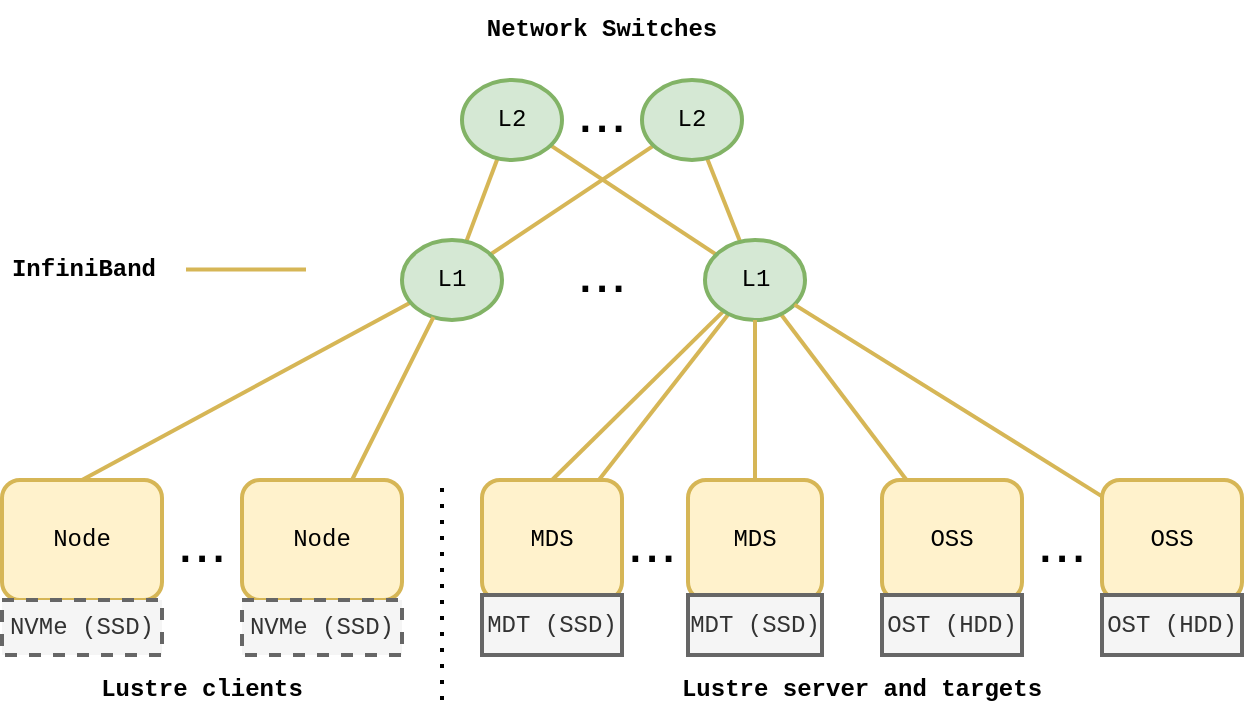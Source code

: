 <mxfile version="20.8.16" type="device"><diagram id="cZtzG4HCl-h1a30lhiyW" name="Page-1"><mxGraphModel dx="969" dy="573" grid="1" gridSize="10" guides="1" tooltips="1" connect="1" arrows="1" fold="1" page="1" pageScale="1" pageWidth="583" pageHeight="827" math="0" shadow="0"><root><mxCell id="0"/><mxCell id="1" parent="0"/><mxCell id="hEmYDtIvb_l9eMRH4zTG-6" style="rounded=0;orthogonalLoop=1;jettySize=auto;html=1;fillColor=#fff2cc;strokeColor=#d6b656;startArrow=none;startFill=0;endArrow=none;endFill=0;strokeWidth=2;fontFamily=Courier New;exitX=0.5;exitY=0;exitDx=0;exitDy=0;" parent="1" source="hEmYDtIvb_l9eMRH4zTG-1" target="hEmYDtIvb_l9eMRH4zTG-5" edge="1"><mxGeometry relative="1" as="geometry"><mxPoint x="370" y="310" as="targetPoint"/></mxGeometry></mxCell><mxCell id="hEmYDtIvb_l9eMRH4zTG-1" value="Node" style="rounded=1;whiteSpace=wrap;html=1;strokeWidth=2;fontFamily=Courier New;fillColor=#fff2cc;strokeColor=#d6b656;" parent="1" vertex="1"><mxGeometry x="240" y="360" width="80" height="60" as="geometry"/></mxCell><mxCell id="hEmYDtIvb_l9eMRH4zTG-8" style="rounded=0;orthogonalLoop=1;jettySize=auto;html=1;fillColor=#fff2cc;strokeColor=#d6b656;endArrow=none;endFill=0;strokeWidth=2;startArrow=none;startFill=0;fontFamily=Courier New;exitX=0.5;exitY=0;exitDx=0;exitDy=0;" parent="1" source="hEmYDtIvb_l9eMRH4zTG-3" target="xz1XO7ZH9JdUi-WxZO_X-5" edge="1"><mxGeometry relative="1" as="geometry"><mxPoint x="460" y="330" as="targetPoint"/></mxGeometry></mxCell><mxCell id="xz1XO7ZH9JdUi-WxZO_X-15" style="edgeStyle=none;rounded=0;orthogonalLoop=1;jettySize=auto;html=1;strokeWidth=2;startArrow=none;startFill=0;endArrow=none;endFill=0;fillColor=#fff2cc;strokeColor=#d6b656;" parent="1" source="hEmYDtIvb_l9eMRH4zTG-3" target="xz1XO7ZH9JdUi-WxZO_X-5" edge="1"><mxGeometry relative="1" as="geometry"/></mxCell><mxCell id="hEmYDtIvb_l9eMRH4zTG-3" value="MDS" style="rounded=1;whiteSpace=wrap;html=1;strokeWidth=2;fontFamily=Courier New;fillColor=#fff2cc;strokeColor=#d6b656;" parent="1" vertex="1"><mxGeometry x="480" y="360" width="70" height="60" as="geometry"/></mxCell><mxCell id="xz1XO7ZH9JdUi-WxZO_X-16" style="edgeStyle=none;rounded=0;orthogonalLoop=1;jettySize=auto;html=1;strokeWidth=2;startArrow=none;startFill=0;endArrow=none;endFill=0;fillColor=#fff2cc;strokeColor=#d6b656;" parent="1" source="hEmYDtIvb_l9eMRH4zTG-4" target="xz1XO7ZH9JdUi-WxZO_X-5" edge="1"><mxGeometry relative="1" as="geometry"/></mxCell><mxCell id="hEmYDtIvb_l9eMRH4zTG-4" value="OSS" style="rounded=1;whiteSpace=wrap;html=1;strokeWidth=2;fontFamily=Courier New;fillColor=#fff2cc;strokeColor=#d6b656;" parent="1" vertex="1"><mxGeometry x="680" y="360" width="70" height="60" as="geometry"/></mxCell><mxCell id="xz1XO7ZH9JdUi-WxZO_X-9" style="rounded=0;orthogonalLoop=1;jettySize=auto;html=1;startArrow=none;startFill=0;endArrow=none;endFill=0;fillColor=#fff2cc;strokeColor=#d6b656;strokeWidth=2;" parent="1" source="hEmYDtIvb_l9eMRH4zTG-5" target="xz1XO7ZH9JdUi-WxZO_X-6" edge="1"><mxGeometry relative="1" as="geometry"/></mxCell><mxCell id="xz1XO7ZH9JdUi-WxZO_X-10" style="edgeStyle=none;rounded=0;orthogonalLoop=1;jettySize=auto;html=1;strokeWidth=2;startArrow=none;startFill=0;endArrow=none;endFill=0;fillColor=#fff2cc;strokeColor=#d6b656;" parent="1" source="hEmYDtIvb_l9eMRH4zTG-5" target="xz1XO7ZH9JdUi-WxZO_X-7" edge="1"><mxGeometry relative="1" as="geometry"/></mxCell><mxCell id="hEmYDtIvb_l9eMRH4zTG-5" value="&lt;div&gt;L1&lt;/div&gt;" style="ellipse;whiteSpace=wrap;html=1;aspect=fixed;fontFamily=Courier New;fontSize=12;fontColor=default;align=center;strokeColor=#82b366;strokeWidth=2;fillColor=#d5e8d4;" parent="1" vertex="1"><mxGeometry x="440" y="240" width="50" height="40" as="geometry"/></mxCell><mxCell id="hEmYDtIvb_l9eMRH4zTG-12" value="MDT (SSD)" style="rounded=0;whiteSpace=wrap;html=1;fontFamily=Courier New;fontSize=12;align=center;strokeColor=#666666;strokeWidth=2;fillColor=#f5f5f5;fontColor=#333333;" parent="1" vertex="1"><mxGeometry x="480" y="417.5" width="70" height="30" as="geometry"/></mxCell><mxCell id="hEmYDtIvb_l9eMRH4zTG-13" value="OST (HDD)" style="rounded=0;whiteSpace=wrap;html=1;fontFamily=Courier New;fontSize=12;align=center;strokeColor=#666666;strokeWidth=2;fillColor=#f5f5f5;fontColor=#333333;" parent="1" vertex="1"><mxGeometry x="680" y="417.5" width="70" height="30" as="geometry"/></mxCell><mxCell id="hEmYDtIvb_l9eMRH4zTG-22" value="&lt;div&gt;Lustre clients&lt;/div&gt;" style="text;html=1;strokeColor=none;fillColor=none;align=center;verticalAlign=middle;whiteSpace=wrap;rounded=0;dashed=1;fontFamily=Courier New;fontStyle=1" parent="1" vertex="1"><mxGeometry x="240" y="450" width="200" height="30" as="geometry"/></mxCell><mxCell id="hEmYDtIvb_l9eMRH4zTG-23" value="Lustre server and targets" style="text;html=1;strokeColor=none;fillColor=none;align=center;verticalAlign=middle;whiteSpace=wrap;rounded=0;dashed=1;fontFamily=Courier New;fontStyle=1" parent="1" vertex="1"><mxGeometry x="480" y="450" width="380" height="30" as="geometry"/></mxCell><mxCell id="hEmYDtIvb_l9eMRH4zTG-26" value="Network Switches" style="text;html=1;strokeColor=none;fillColor=none;align=center;verticalAlign=middle;whiteSpace=wrap;rounded=0;fontFamily=Courier New;fontStyle=1" parent="1" vertex="1"><mxGeometry x="480" y="120" width="120" height="30" as="geometry"/></mxCell><mxCell id="hEmYDtIvb_l9eMRH4zTG-27" value="InfiniBand" style="text;html=1;strokeColor=none;fillColor=none;align=center;verticalAlign=middle;whiteSpace=wrap;rounded=0;shadow=0;glass=0;sketch=1;fontFamily=Courier New;fontStyle=1" parent="1" vertex="1"><mxGeometry x="240" y="240" width="82" height="30" as="geometry"/></mxCell><mxCell id="hEmYDtIvb_l9eMRH4zTG-28" value="" style="endArrow=none;html=1;rounded=0;fillColor=#fff2cc;strokeColor=#d6b656;strokeWidth=2;fontFamily=Courier New;" parent="1" edge="1"><mxGeometry width="50" height="50" relative="1" as="geometry"><mxPoint x="332" y="254.71" as="sourcePoint"/><mxPoint x="392" y="254.71" as="targetPoint"/></mxGeometry></mxCell><mxCell id="tInKsXTvpb9vDPB5dNnP-15" value="NVMe (SSD)" style="rounded=0;whiteSpace=wrap;html=1;fontFamily=Courier New;fontSize=12;align=center;strokeColor=#666666;strokeWidth=2;fillColor=#f5f5f5;fontColor=#333333;dashed=1;" parent="1" vertex="1"><mxGeometry x="240" y="420" width="80" height="27.5" as="geometry"/></mxCell><mxCell id="0ExO8iCRALGrixVvpf9G-1" value="" style="endArrow=none;dashed=1;html=1;dashPattern=1 3;strokeWidth=2;rounded=0;" parent="1" edge="1"><mxGeometry width="50" height="50" relative="1" as="geometry"><mxPoint x="460" y="470" as="sourcePoint"/><mxPoint x="460" y="360" as="targetPoint"/></mxGeometry></mxCell><mxCell id="xz1XO7ZH9JdUi-WxZO_X-11" style="edgeStyle=none;rounded=0;orthogonalLoop=1;jettySize=auto;html=1;strokeWidth=2;startArrow=none;startFill=0;endArrow=none;endFill=0;fillColor=#fff2cc;strokeColor=#d6b656;" parent="1" source="xz1XO7ZH9JdUi-WxZO_X-5" target="xz1XO7ZH9JdUi-WxZO_X-6" edge="1"><mxGeometry relative="1" as="geometry"/></mxCell><mxCell id="xz1XO7ZH9JdUi-WxZO_X-12" style="edgeStyle=none;rounded=0;orthogonalLoop=1;jettySize=auto;html=1;strokeWidth=2;startArrow=none;startFill=0;endArrow=none;endFill=0;fillColor=#fff2cc;strokeColor=#d6b656;" parent="1" source="xz1XO7ZH9JdUi-WxZO_X-5" target="xz1XO7ZH9JdUi-WxZO_X-7" edge="1"><mxGeometry relative="1" as="geometry"/></mxCell><mxCell id="xz1XO7ZH9JdUi-WxZO_X-5" value="&lt;div&gt;L1&lt;/div&gt;" style="ellipse;whiteSpace=wrap;html=1;aspect=fixed;fontFamily=Courier New;fontSize=12;fontColor=default;align=center;strokeColor=#82b366;strokeWidth=2;fillColor=#d5e8d4;" parent="1" vertex="1"><mxGeometry x="591.5" y="240" width="50" height="40" as="geometry"/></mxCell><mxCell id="xz1XO7ZH9JdUi-WxZO_X-6" value="&lt;div&gt;L2&lt;/div&gt;" style="ellipse;whiteSpace=wrap;html=1;aspect=fixed;fontFamily=Courier New;fontSize=12;fontColor=default;align=center;strokeColor=#82b366;strokeWidth=2;fillColor=#d5e8d4;" parent="1" vertex="1"><mxGeometry x="470" y="160" width="50" height="40" as="geometry"/></mxCell><mxCell id="xz1XO7ZH9JdUi-WxZO_X-7" value="&lt;div&gt;L2&lt;/div&gt;" style="ellipse;whiteSpace=wrap;html=1;aspect=fixed;fontFamily=Courier New;fontSize=12;fontColor=default;align=center;strokeColor=#82b366;strokeWidth=2;fillColor=#d5e8d4;" parent="1" vertex="1"><mxGeometry x="560" y="160" width="50" height="40" as="geometry"/></mxCell><mxCell id="xz1XO7ZH9JdUi-WxZO_X-22" style="edgeStyle=none;rounded=0;orthogonalLoop=1;jettySize=auto;html=1;strokeWidth=2;startArrow=none;startFill=0;endArrow=none;endFill=0;fillColor=#fff2cc;strokeColor=#d6b656;" parent="1" source="xz1XO7ZH9JdUi-WxZO_X-17" target="xz1XO7ZH9JdUi-WxZO_X-5" edge="1"><mxGeometry relative="1" as="geometry"/></mxCell><mxCell id="xz1XO7ZH9JdUi-WxZO_X-17" value="OSS" style="rounded=1;whiteSpace=wrap;html=1;strokeWidth=2;fontFamily=Courier New;fillColor=#fff2cc;strokeColor=#d6b656;" parent="1" vertex="1"><mxGeometry x="790" y="360" width="70" height="60" as="geometry"/></mxCell><mxCell id="xz1XO7ZH9JdUi-WxZO_X-18" value="OST (HDD)" style="rounded=0;whiteSpace=wrap;html=1;fontFamily=Courier New;fontSize=12;align=center;strokeColor=#666666;strokeWidth=2;fillColor=#f5f5f5;fontColor=#333333;" parent="1" vertex="1"><mxGeometry x="790" y="417.5" width="70" height="30" as="geometry"/></mxCell><mxCell id="xz1XO7ZH9JdUi-WxZO_X-50" style="edgeStyle=none;rounded=0;orthogonalLoop=1;jettySize=auto;html=1;strokeWidth=2;fontSize=20;startArrow=none;startFill=0;endArrow=none;endFill=0;fillColor=#fff2cc;strokeColor=#d6b656;" parent="1" source="xz1XO7ZH9JdUi-WxZO_X-19" target="xz1XO7ZH9JdUi-WxZO_X-5" edge="1"><mxGeometry relative="1" as="geometry"/></mxCell><mxCell id="xz1XO7ZH9JdUi-WxZO_X-19" value="MDS" style="rounded=1;whiteSpace=wrap;html=1;strokeWidth=2;fontFamily=Courier New;fillColor=#fff2cc;strokeColor=#d6b656;" parent="1" vertex="1"><mxGeometry x="583" y="360" width="67" height="60" as="geometry"/></mxCell><mxCell id="xz1XO7ZH9JdUi-WxZO_X-20" value="MDT (SSD)" style="rounded=0;whiteSpace=wrap;html=1;fontFamily=Courier New;fontSize=12;align=center;strokeColor=#666666;strokeWidth=2;fillColor=#f5f5f5;fontColor=#333333;" parent="1" vertex="1"><mxGeometry x="583" y="417.5" width="67" height="30" as="geometry"/></mxCell><mxCell id="xz1XO7ZH9JdUi-WxZO_X-41" value="..." style="text;html=1;strokeColor=none;fillColor=none;align=center;verticalAlign=middle;whiteSpace=wrap;rounded=0;strokeWidth=3;fontSize=30;" parent="1" vertex="1"><mxGeometry x="535" y="375" width="60" height="30" as="geometry"/></mxCell><mxCell id="xz1XO7ZH9JdUi-WxZO_X-42" value="..." style="text;html=1;strokeColor=none;fillColor=none;align=center;verticalAlign=middle;whiteSpace=wrap;rounded=0;strokeWidth=3;fontSize=30;" parent="1" vertex="1"><mxGeometry x="740" y="375" width="60" height="30" as="geometry"/></mxCell><mxCell id="xz1XO7ZH9JdUi-WxZO_X-45" style="edgeStyle=none;rounded=0;orthogonalLoop=1;jettySize=auto;html=1;strokeWidth=2;fontSize=20;startArrow=none;startFill=0;endArrow=none;endFill=0;fillColor=#fff2cc;strokeColor=#d6b656;" parent="1" source="xz1XO7ZH9JdUi-WxZO_X-43" target="hEmYDtIvb_l9eMRH4zTG-5" edge="1"><mxGeometry relative="1" as="geometry"/></mxCell><mxCell id="xz1XO7ZH9JdUi-WxZO_X-43" value="Node" style="rounded=1;whiteSpace=wrap;html=1;strokeWidth=2;fontFamily=Courier New;fillColor=#fff2cc;strokeColor=#d6b656;" parent="1" vertex="1"><mxGeometry x="360" y="360" width="80" height="60" as="geometry"/></mxCell><mxCell id="xz1XO7ZH9JdUi-WxZO_X-44" value="NVMe (SSD)" style="rounded=0;whiteSpace=wrap;html=1;fontFamily=Courier New;fontSize=12;align=center;strokeColor=#666666;strokeWidth=2;fillColor=#f5f5f5;fontColor=#333333;dashed=1;" parent="1" vertex="1"><mxGeometry x="360" y="420" width="80" height="27.5" as="geometry"/></mxCell><mxCell id="xz1XO7ZH9JdUi-WxZO_X-47" value="..." style="text;html=1;strokeColor=none;fillColor=none;align=center;verticalAlign=middle;whiteSpace=wrap;rounded=0;strokeWidth=3;fontSize=30;" parent="1" vertex="1"><mxGeometry x="310" y="375" width="60" height="30" as="geometry"/></mxCell><mxCell id="xz1XO7ZH9JdUi-WxZO_X-51" value="..." style="text;html=1;strokeColor=none;fillColor=none;align=center;verticalAlign=middle;whiteSpace=wrap;rounded=0;strokeWidth=3;fontSize=30;" parent="1" vertex="1"><mxGeometry x="510" y="160" width="60" height="30" as="geometry"/></mxCell><mxCell id="xz1XO7ZH9JdUi-WxZO_X-52" value="..." style="text;html=1;strokeColor=none;fillColor=none;align=center;verticalAlign=middle;whiteSpace=wrap;rounded=0;strokeWidth=3;fontSize=30;" parent="1" vertex="1"><mxGeometry x="510" y="240" width="60" height="30" as="geometry"/></mxCell></root></mxGraphModel></diagram></mxfile>